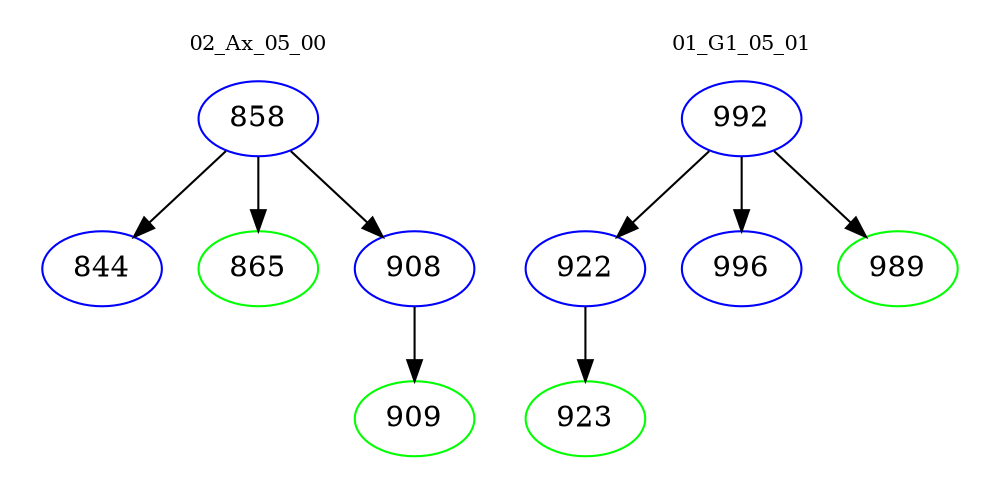 digraph{
subgraph cluster_0 {
color = white
label = "02_Ax_05_00";
fontsize=10;
T0_858 [label="858", color="blue"]
T0_858 -> T0_844 [color="black"]
T0_844 [label="844", color="blue"]
T0_858 -> T0_865 [color="black"]
T0_865 [label="865", color="green"]
T0_858 -> T0_908 [color="black"]
T0_908 [label="908", color="blue"]
T0_908 -> T0_909 [color="black"]
T0_909 [label="909", color="green"]
}
subgraph cluster_1 {
color = white
label = "01_G1_05_01";
fontsize=10;
T1_992 [label="992", color="blue"]
T1_992 -> T1_922 [color="black"]
T1_922 [label="922", color="blue"]
T1_922 -> T1_923 [color="black"]
T1_923 [label="923", color="green"]
T1_992 -> T1_996 [color="black"]
T1_996 [label="996", color="blue"]
T1_992 -> T1_989 [color="black"]
T1_989 [label="989", color="green"]
}
}
